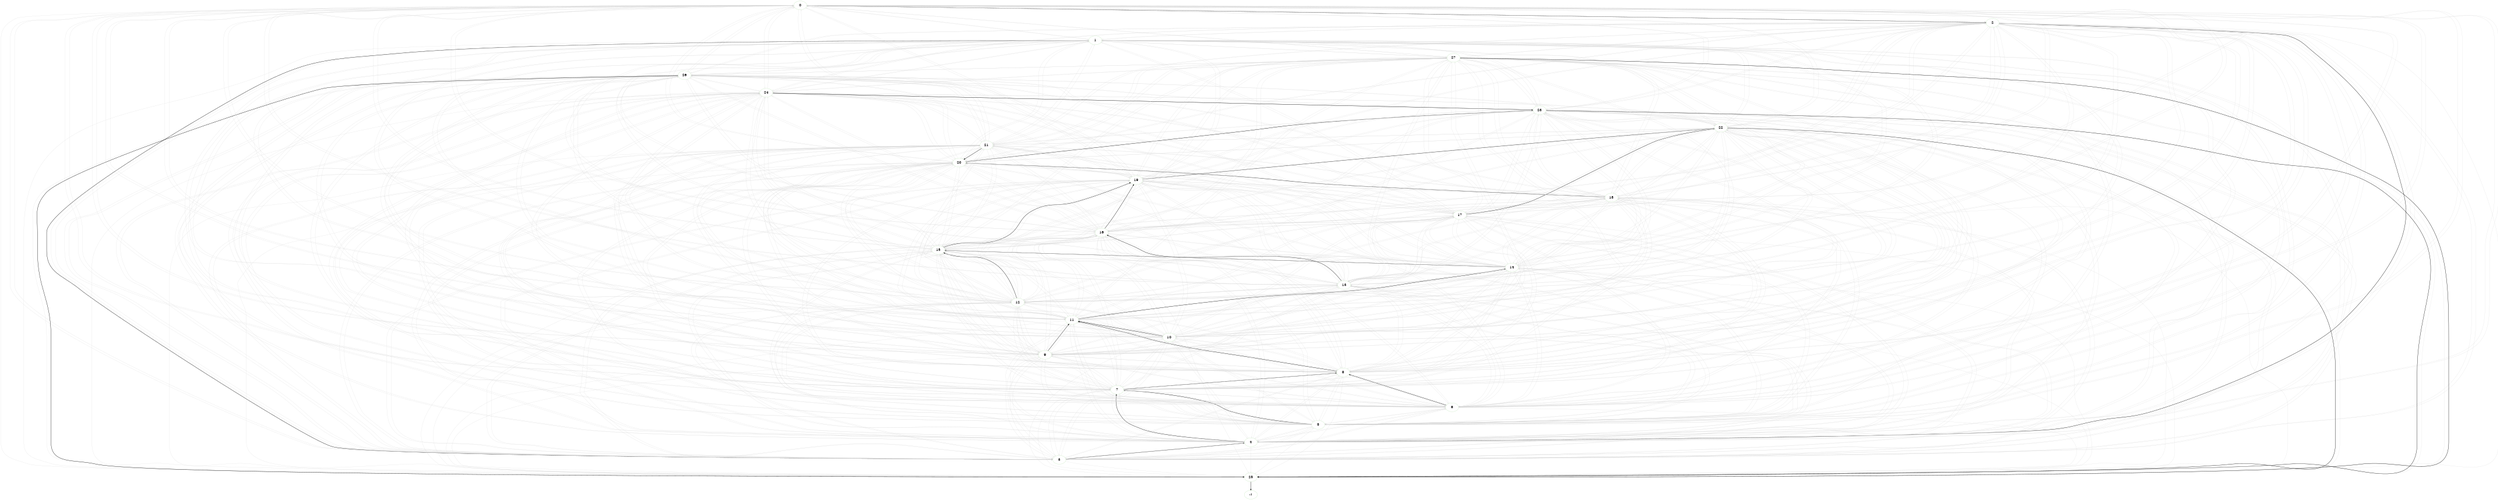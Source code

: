 digraph topology {
	graph [fontsize = 12, outputorder="edgesfirst", size="28.6,28.6"];
	node [color = "/pastel16/3", penwidth = 1];
	edge [fontsize = 10, arrowsize = 0.5];
	0 [label = "0", pos="0,0!"]
	0 -> 2 [color=black, ]
	1 -> 0 [color=lightgrey, arrowhead=empty, penwidth=0.5, label=""]
	2 -> 0 [color=lightgrey, arrowhead=empty, penwidth=0.5, label=""]
	3 -> 0 [color=lightgrey, arrowhead=empty, penwidth=0.5, label=""]
	4 -> 0 [color=lightgrey, arrowhead=empty, penwidth=0.5, label=""]
	5 -> 0 [color=lightgrey, arrowhead=empty, penwidth=0.5, label=""]
	6 -> 0 [color=lightgrey, arrowhead=empty, penwidth=0.5, label=""]
	7 -> 0 [color=lightgrey, arrowhead=empty, penwidth=0.5, label=""]
	8 -> 0 [color=lightgrey, arrowhead=empty, penwidth=0.5, label=""]
	9 -> 0 [color=lightgrey, arrowhead=empty, penwidth=0.5, label=""]
	10 -> 0 [color=lightgrey, arrowhead=empty, penwidth=0.5, label=""]
	11 -> 0 [color=lightgrey, arrowhead=empty, penwidth=0.5, label=""]
	12 -> 0 [color=lightgrey, arrowhead=empty, penwidth=0.5, label=""]
	13 -> 0 [color=lightgrey, arrowhead=empty, penwidth=0.5, label=""]
	14 -> 0 [color=lightgrey, arrowhead=empty, penwidth=0.5, label=""]
	15 -> 0 [color=lightgrey, arrowhead=empty, penwidth=0.5, label=""]
	16 -> 0 [color=lightgrey, arrowhead=empty, penwidth=0.5, label=""]
	17 -> 0 [color=lightgrey, arrowhead=empty, penwidth=0.5, label=""]
	18 -> 0 [color=lightgrey, arrowhead=empty, penwidth=0.5, label=""]
	19 -> 0 [color=lightgrey, arrowhead=empty, penwidth=0.5, label=""]
	20 -> 0 [color=lightgrey, arrowhead=empty, penwidth=0.5, label=""]
	21 -> 0 [color=lightgrey, arrowhead=empty, penwidth=0.5, label=""]
	22 -> 0 [color=lightgrey, arrowhead=empty, penwidth=0.5, label=""]
	23 -> 0 [color=lightgrey, arrowhead=empty, penwidth=0.5, label=""]
	24 -> 0 [color=lightgrey, arrowhead=empty, penwidth=0.5, label=""]
	26 -> 0 [color=lightgrey, arrowhead=empty, penwidth=0.5, label=""]
	27 -> 0 [color=lightgrey, arrowhead=empty, penwidth=0.5, label=""]
	1 [label = "1", pos="0.214286,0.457143!"]
	1 -> 3 [color=black, ]
	0 -> 1 [color=lightgrey, arrowhead=empty, penwidth=0.5, label=""]
	2 -> 1 [color=lightgrey, arrowhead=empty, penwidth=0.5, label=""]
	3 -> 1 [color=lightgrey, arrowhead=empty, penwidth=0.5, label=""]
	4 -> 1 [color=lightgrey, arrowhead=empty, penwidth=0.5, label=""]
	5 -> 1 [color=lightgrey, arrowhead=empty, penwidth=0.5, label=""]
	6 -> 1 [color=lightgrey, arrowhead=empty, penwidth=0.5, label=""]
	7 -> 1 [color=lightgrey, arrowhead=empty, penwidth=0.5, label=""]
	8 -> 1 [color=lightgrey, arrowhead=empty, penwidth=0.5, label=""]
	9 -> 1 [color=lightgrey, arrowhead=empty, penwidth=0.5, label=""]
	10 -> 1 [color=lightgrey, arrowhead=empty, penwidth=0.5, label=""]
	11 -> 1 [color=lightgrey, arrowhead=empty, penwidth=0.5, label=""]
	12 -> 1 [color=lightgrey, arrowhead=empty, penwidth=0.5, label=""]
	13 -> 1 [color=lightgrey, arrowhead=empty, penwidth=0.5, label=""]
	14 -> 1 [color=lightgrey, arrowhead=empty, penwidth=0.5, label=""]
	15 -> 1 [color=lightgrey, arrowhead=empty, penwidth=0.5, label=""]
	16 -> 1 [color=lightgrey, arrowhead=empty, penwidth=0.5, label=""]
	17 -> 1 [color=lightgrey, arrowhead=empty, penwidth=0.5, label=""]
	18 -> 1 [color=lightgrey, arrowhead=empty, penwidth=0.5, label=""]
	19 -> 1 [color=lightgrey, arrowhead=empty, penwidth=0.5, label=""]
	20 -> 1 [color=lightgrey, arrowhead=empty, penwidth=0.5, label=""]
	21 -> 1 [color=lightgrey, arrowhead=empty, penwidth=0.5, label=""]
	22 -> 1 [color=lightgrey, arrowhead=empty, penwidth=0.5, label=""]
	23 -> 1 [color=lightgrey, arrowhead=empty, penwidth=0.5, label=""]
	24 -> 1 [color=lightgrey, arrowhead=empty, penwidth=0.5, label=""]
	26 -> 1 [color=lightgrey, arrowhead=empty, penwidth=0.5, label=""]
	27 -> 1 [color=lightgrey, arrowhead=empty, penwidth=0.5, label=""]
	2 [label = "2", pos="0.442857,0.642857!"]
	2 -> 4 [color=black, ]
	0 -> 2 [color=lightgrey, arrowhead=empty, penwidth=0.5, label=""]
	1 -> 2 [color=lightgrey, arrowhead=empty, penwidth=0.5, label=""]
	3 -> 2 [color=lightgrey, arrowhead=empty, penwidth=0.5, label=""]
	4 -> 2 [color=lightgrey, arrowhead=empty, penwidth=0.5, label=""]
	5 -> 2 [color=lightgrey, arrowhead=empty, penwidth=0.5, label=""]
	6 -> 2 [color=lightgrey, arrowhead=empty, penwidth=0.5, label=""]
	7 -> 2 [color=lightgrey, arrowhead=empty, penwidth=0.5, label=""]
	8 -> 2 [color=lightgrey, arrowhead=empty, penwidth=0.5, label=""]
	9 -> 2 [color=lightgrey, arrowhead=empty, penwidth=0.5, label=""]
	10 -> 2 [color=lightgrey, arrowhead=empty, penwidth=0.5, label=""]
	11 -> 2 [color=lightgrey, arrowhead=empty, penwidth=0.5, label=""]
	12 -> 2 [color=lightgrey, arrowhead=empty, penwidth=0.5, label=""]
	13 -> 2 [color=lightgrey, arrowhead=empty, penwidth=0.5, label=""]
	14 -> 2 [color=lightgrey, arrowhead=empty, penwidth=0.5, label=""]
	15 -> 2 [color=lightgrey, arrowhead=empty, penwidth=0.5, label=""]
	16 -> 2 [color=lightgrey, arrowhead=empty, penwidth=0.5, label=""]
	17 -> 2 [color=lightgrey, arrowhead=empty, penwidth=0.5, label=""]
	18 -> 2 [color=lightgrey, arrowhead=empty, penwidth=0.5, label=""]
	19 -> 2 [color=lightgrey, arrowhead=empty, penwidth=0.5, label=""]
	20 -> 2 [color=lightgrey, arrowhead=empty, penwidth=0.5, label=""]
	21 -> 2 [color=lightgrey, arrowhead=empty, penwidth=0.5, label=""]
	22 -> 2 [color=lightgrey, arrowhead=empty, penwidth=0.5, label=""]
	23 -> 2 [color=lightgrey, arrowhead=empty, penwidth=0.5, label=""]
	24 -> 2 [color=lightgrey, arrowhead=empty, penwidth=0.5, label=""]
	26 -> 2 [color=lightgrey, arrowhead=empty, penwidth=0.5, label=""]
	27 -> 2 [color=lightgrey, arrowhead=empty, penwidth=0.5, label=""]
	3 [label = "3", pos="0.657143,0.442857!"]
	3 -> 4 [color=black, ]
	0 -> 3 [color=lightgrey, arrowhead=empty, penwidth=0.5, label=""]
	1 -> 3 [color=lightgrey, arrowhead=empty, penwidth=0.5, label=""]
	2 -> 3 [color=lightgrey, arrowhead=empty, penwidth=0.5, label=""]
	4 -> 3 [color=lightgrey, arrowhead=empty, penwidth=0.5, label=""]
	5 -> 3 [color=lightgrey, arrowhead=empty, penwidth=0.5, label=""]
	6 -> 3 [color=lightgrey, arrowhead=empty, penwidth=0.5, label=""]
	7 -> 3 [color=lightgrey, arrowhead=empty, penwidth=0.5, label=""]
	8 -> 3 [color=lightgrey, arrowhead=empty, penwidth=0.5, label=""]
	9 -> 3 [color=lightgrey, arrowhead=empty, penwidth=0.5, label=""]
	10 -> 3 [color=lightgrey, arrowhead=empty, penwidth=0.5, label=""]
	11 -> 3 [color=lightgrey, arrowhead=empty, penwidth=0.5, label=""]
	12 -> 3 [color=lightgrey, arrowhead=empty, penwidth=0.5, label=""]
	13 -> 3 [color=lightgrey, arrowhead=empty, penwidth=0.5, label=""]
	14 -> 3 [color=lightgrey, arrowhead=empty, penwidth=0.5, label=""]
	15 -> 3 [color=lightgrey, arrowhead=empty, penwidth=0.5, label=""]
	16 -> 3 [color=lightgrey, arrowhead=empty, penwidth=0.5, label=""]
	17 -> 3 [color=lightgrey, arrowhead=empty, penwidth=0.5, label=""]
	18 -> 3 [color=lightgrey, arrowhead=empty, penwidth=0.5, label=""]
	19 -> 3 [color=lightgrey, arrowhead=empty, penwidth=0.5, label=""]
	20 -> 3 [color=lightgrey, arrowhead=empty, penwidth=0.5, label=""]
	21 -> 3 [color=lightgrey, arrowhead=empty, penwidth=0.5, label=""]
	22 -> 3 [color=lightgrey, arrowhead=empty, penwidth=0.5, label=""]
	23 -> 3 [color=lightgrey, arrowhead=empty, penwidth=0.5, label=""]
	24 -> 3 [color=lightgrey, arrowhead=empty, penwidth=0.5, label=""]
	26 -> 3 [color=lightgrey, arrowhead=empty, penwidth=0.5, label=""]
	27 -> 3 [color=lightgrey, arrowhead=empty, penwidth=0.5, label=""]
	4 [label = "4", pos="1.14286,0.0857143!"]
	4 -> 7 [color=black, ]
	0 -> 4 [color=lightgrey, arrowhead=empty, penwidth=0.5, label=""]
	1 -> 4 [color=lightgrey, arrowhead=empty, penwidth=0.5, label=""]
	2 -> 4 [color=lightgrey, arrowhead=empty, penwidth=0.5, label=""]
	3 -> 4 [color=lightgrey, arrowhead=empty, penwidth=0.5, label=""]
	5 -> 4 [color=lightgrey, arrowhead=empty, penwidth=0.5, label=""]
	6 -> 4 [color=lightgrey, arrowhead=empty, penwidth=0.5, label=""]
	7 -> 4 [color=lightgrey, arrowhead=empty, penwidth=0.5, label=""]
	8 -> 4 [color=lightgrey, arrowhead=empty, penwidth=0.5, label=""]
	9 -> 4 [color=lightgrey, arrowhead=empty, penwidth=0.5, label=""]
	10 -> 4 [color=lightgrey, arrowhead=empty, penwidth=0.5, label=""]
	11 -> 4 [color=lightgrey, arrowhead=empty, penwidth=0.5, label=""]
	12 -> 4 [color=lightgrey, arrowhead=empty, penwidth=0.5, label=""]
	13 -> 4 [color=lightgrey, arrowhead=empty, penwidth=0.5, label=""]
	14 -> 4 [color=lightgrey, arrowhead=empty, penwidth=0.5, label=""]
	15 -> 4 [color=lightgrey, arrowhead=empty, penwidth=0.5, label=""]
	16 -> 4 [color=lightgrey, arrowhead=empty, penwidth=0.5, label=""]
	17 -> 4 [color=lightgrey, arrowhead=empty, penwidth=0.5, label=""]
	18 -> 4 [color=lightgrey, arrowhead=empty, penwidth=0.5, label=""]
	19 -> 4 [color=lightgrey, arrowhead=empty, penwidth=0.5, label=""]
	20 -> 4 [color=lightgrey, arrowhead=empty, penwidth=0.5, label=""]
	21 -> 4 [color=lightgrey, arrowhead=empty, penwidth=0.5, label=""]
	22 -> 4 [color=lightgrey, arrowhead=empty, penwidth=0.5, label=""]
	23 -> 4 [color=lightgrey, arrowhead=empty, penwidth=0.5, label=""]
	24 -> 4 [color=lightgrey, arrowhead=empty, penwidth=0.5, label=""]
	26 -> 4 [color=lightgrey, arrowhead=empty, penwidth=0.5, label=""]
	27 -> 4 [color=lightgrey, arrowhead=empty, penwidth=0.5, label=""]
	5 [label = "5", pos="1.65714,0.514286!"]
	5 -> 7 [color=black, ]
	0 -> 5 [color=lightgrey, arrowhead=empty, penwidth=0.5, label=""]
	1 -> 5 [color=lightgrey, arrowhead=empty, penwidth=0.5, label=""]
	2 -> 5 [color=lightgrey, arrowhead=empty, penwidth=0.5, label=""]
	3 -> 5 [color=lightgrey, arrowhead=empty, penwidth=0.5, label=""]
	4 -> 5 [color=lightgrey, arrowhead=empty, penwidth=0.5, label=""]
	6 -> 5 [color=lightgrey, arrowhead=empty, penwidth=0.5, label=""]
	7 -> 5 [color=lightgrey, arrowhead=empty, penwidth=0.5, label=""]
	8 -> 5 [color=lightgrey, arrowhead=empty, penwidth=0.5, label=""]
	9 -> 5 [color=lightgrey, arrowhead=empty, penwidth=0.5, label=""]
	10 -> 5 [color=lightgrey, arrowhead=empty, penwidth=0.5, label=""]
	11 -> 5 [color=lightgrey, arrowhead=empty, penwidth=0.5, label=""]
	12 -> 5 [color=lightgrey, arrowhead=empty, penwidth=0.5, label=""]
	13 -> 5 [color=lightgrey, arrowhead=empty, penwidth=0.5, label=""]
	14 -> 5 [color=lightgrey, arrowhead=empty, penwidth=0.5, label=""]
	15 -> 5 [color=lightgrey, arrowhead=empty, penwidth=0.5, label=""]
	16 -> 5 [color=lightgrey, arrowhead=empty, penwidth=0.5, label=""]
	17 -> 5 [color=lightgrey, arrowhead=empty, penwidth=0.5, label=""]
	18 -> 5 [color=lightgrey, arrowhead=empty, penwidth=0.5, label=""]
	19 -> 5 [color=lightgrey, arrowhead=empty, penwidth=0.5, label=""]
	20 -> 5 [color=lightgrey, arrowhead=empty, penwidth=0.5, label=""]
	21 -> 5 [color=lightgrey, arrowhead=empty, penwidth=0.5, label=""]
	22 -> 5 [color=lightgrey, arrowhead=empty, penwidth=0.5, label=""]
	23 -> 5 [color=lightgrey, arrowhead=empty, penwidth=0.5, label=""]
	24 -> 5 [color=lightgrey, arrowhead=empty, penwidth=0.5, label=""]
	26 -> 5 [color=lightgrey, arrowhead=empty, penwidth=0.5, label=""]
	27 -> 5 [color=lightgrey, arrowhead=empty, penwidth=0.5, label=""]
	6 [label = "6", pos="1.96429,0.0714286!"]
	6 -> 8 [color=black, ]
	0 -> 6 [color=lightgrey, arrowhead=empty, penwidth=0.5, label=""]
	1 -> 6 [color=lightgrey, arrowhead=empty, penwidth=0.5, label=""]
	2 -> 6 [color=lightgrey, arrowhead=empty, penwidth=0.5, label=""]
	3 -> 6 [color=lightgrey, arrowhead=empty, penwidth=0.5, label=""]
	4 -> 6 [color=lightgrey, arrowhead=empty, penwidth=0.5, label=""]
	5 -> 6 [color=lightgrey, arrowhead=empty, penwidth=0.5, label=""]
	7 -> 6 [color=lightgrey, arrowhead=empty, penwidth=0.5, label=""]
	8 -> 6 [color=lightgrey, arrowhead=empty, penwidth=0.5, label=""]
	9 -> 6 [color=lightgrey, arrowhead=empty, penwidth=0.5, label=""]
	10 -> 6 [color=lightgrey, arrowhead=empty, penwidth=0.5, label=""]
	11 -> 6 [color=lightgrey, arrowhead=empty, penwidth=0.5, label=""]
	12 -> 6 [color=lightgrey, arrowhead=empty, penwidth=0.5, label=""]
	13 -> 6 [color=lightgrey, arrowhead=empty, penwidth=0.5, label=""]
	14 -> 6 [color=lightgrey, arrowhead=empty, penwidth=0.5, label=""]
	15 -> 6 [color=lightgrey, arrowhead=empty, penwidth=0.5, label=""]
	16 -> 6 [color=lightgrey, arrowhead=empty, penwidth=0.5, label=""]
	17 -> 6 [color=lightgrey, arrowhead=empty, penwidth=0.5, label=""]
	18 -> 6 [color=lightgrey, arrowhead=empty, penwidth=0.5, label=""]
	19 -> 6 [color=lightgrey, arrowhead=empty, penwidth=0.5, label=""]
	20 -> 6 [color=lightgrey, arrowhead=empty, penwidth=0.5, label=""]
	21 -> 6 [color=lightgrey, arrowhead=empty, penwidth=0.5, label=""]
	22 -> 6 [color=lightgrey, arrowhead=empty, penwidth=0.5, label=""]
	23 -> 6 [color=lightgrey, arrowhead=empty, penwidth=0.5, label=""]
	24 -> 6 [color=lightgrey, arrowhead=empty, penwidth=0.5, label=""]
	26 -> 6 [color=lightgrey, arrowhead=empty, penwidth=0.5, label=""]
	27 -> 6 [color=lightgrey, arrowhead=empty, penwidth=0.5, label=""]
	7 [label = "7", pos="1.91429,0.457143!"]
	7 -> 8 [color=black, ]
	0 -> 7 [color=lightgrey, arrowhead=empty, penwidth=0.5, label=""]
	1 -> 7 [color=lightgrey, arrowhead=empty, penwidth=0.5, label=""]
	2 -> 7 [color=lightgrey, arrowhead=empty, penwidth=0.5, label=""]
	3 -> 7 [color=lightgrey, arrowhead=empty, penwidth=0.5, label=""]
	4 -> 7 [color=lightgrey, arrowhead=empty, penwidth=0.5, label=""]
	5 -> 7 [color=lightgrey, arrowhead=empty, penwidth=0.5, label=""]
	6 -> 7 [color=lightgrey, arrowhead=empty, penwidth=0.5, label=""]
	8 -> 7 [color=lightgrey, arrowhead=empty, penwidth=0.5, label=""]
	9 -> 7 [color=lightgrey, arrowhead=empty, penwidth=0.5, label=""]
	10 -> 7 [color=lightgrey, arrowhead=empty, penwidth=0.5, label=""]
	11 -> 7 [color=lightgrey, arrowhead=empty, penwidth=0.5, label=""]
	12 -> 7 [color=lightgrey, arrowhead=empty, penwidth=0.5, label=""]
	13 -> 7 [color=lightgrey, arrowhead=empty, penwidth=0.5, label=""]
	14 -> 7 [color=lightgrey, arrowhead=empty, penwidth=0.5, label=""]
	15 -> 7 [color=lightgrey, arrowhead=empty, penwidth=0.5, label=""]
	16 -> 7 [color=lightgrey, arrowhead=empty, penwidth=0.5, label=""]
	17 -> 7 [color=lightgrey, arrowhead=empty, penwidth=0.5, label=""]
	18 -> 7 [color=lightgrey, arrowhead=empty, penwidth=0.5, label=""]
	19 -> 7 [color=lightgrey, arrowhead=empty, penwidth=0.5, label=""]
	20 -> 7 [color=lightgrey, arrowhead=empty, penwidth=0.5, label=""]
	21 -> 7 [color=lightgrey, arrowhead=empty, penwidth=0.5, label=""]
	22 -> 7 [color=lightgrey, arrowhead=empty, penwidth=0.5, label=""]
	23 -> 7 [color=lightgrey, arrowhead=empty, penwidth=0.5, label=""]
	24 -> 7 [color=lightgrey, arrowhead=empty, penwidth=0.5, label=""]
	26 -> 7 [color=lightgrey, arrowhead=empty, penwidth=0.5, label=""]
	27 -> 7 [color=lightgrey, arrowhead=empty, penwidth=0.5, label=""]
	8 [label = "8", pos="2.48571,0.114286!"]
	8 -> 11 [color=black, ]
	0 -> 8 [color=lightgrey, arrowhead=empty, penwidth=0.5, label=""]
	1 -> 8 [color=lightgrey, arrowhead=empty, penwidth=0.5, label=""]
	2 -> 8 [color=lightgrey, arrowhead=empty, penwidth=0.5, label=""]
	3 -> 8 [color=lightgrey, arrowhead=empty, penwidth=0.5, label=""]
	4 -> 8 [color=lightgrey, arrowhead=empty, penwidth=0.5, label=""]
	5 -> 8 [color=lightgrey, arrowhead=empty, penwidth=0.5, label=""]
	6 -> 8 [color=lightgrey, arrowhead=empty, penwidth=0.5, label=""]
	7 -> 8 [color=lightgrey, arrowhead=empty, penwidth=0.5, label=""]
	9 -> 8 [color=lightgrey, arrowhead=empty, penwidth=0.5, label=""]
	10 -> 8 [color=lightgrey, arrowhead=empty, penwidth=0.5, label=""]
	11 -> 8 [color=lightgrey, arrowhead=empty, penwidth=0.5, label=""]
	12 -> 8 [color=lightgrey, arrowhead=empty, penwidth=0.5, label=""]
	13 -> 8 [color=lightgrey, arrowhead=empty, penwidth=0.5, label=""]
	14 -> 8 [color=lightgrey, arrowhead=empty, penwidth=0.5, label=""]
	15 -> 8 [color=lightgrey, arrowhead=empty, penwidth=0.5, label=""]
	16 -> 8 [color=lightgrey, arrowhead=empty, penwidth=0.5, label=""]
	17 -> 8 [color=lightgrey, arrowhead=empty, penwidth=0.5, label=""]
	18 -> 8 [color=lightgrey, arrowhead=empty, penwidth=0.5, label=""]
	19 -> 8 [color=lightgrey, arrowhead=empty, penwidth=0.5, label=""]
	20 -> 8 [color=lightgrey, arrowhead=empty, penwidth=0.5, label=""]
	21 -> 8 [color=lightgrey, arrowhead=empty, penwidth=0.5, label=""]
	22 -> 8 [color=lightgrey, arrowhead=empty, penwidth=0.5, label=""]
	23 -> 8 [color=lightgrey, arrowhead=empty, penwidth=0.5, label=""]
	24 -> 8 [color=lightgrey, arrowhead=empty, penwidth=0.5, label=""]
	26 -> 8 [color=lightgrey, arrowhead=empty, penwidth=0.5, label=""]
	27 -> 8 [color=lightgrey, arrowhead=empty, penwidth=0.5, label=""]
	9 [label = "9", pos="2.67143,0.428571!"]
	9 -> 11 [color=black, ]
	0 -> 9 [color=lightgrey, arrowhead=empty, penwidth=0.5, label=""]
	1 -> 9 [color=lightgrey, arrowhead=empty, penwidth=0.5, label=""]
	2 -> 9 [color=lightgrey, arrowhead=empty, penwidth=0.5, label=""]
	3 -> 9 [color=lightgrey, arrowhead=empty, penwidth=0.5, label=""]
	4 -> 9 [color=lightgrey, arrowhead=empty, penwidth=0.5, label=""]
	5 -> 9 [color=lightgrey, arrowhead=empty, penwidth=0.5, label=""]
	6 -> 9 [color=lightgrey, arrowhead=empty, penwidth=0.5, label=""]
	7 -> 9 [color=lightgrey, arrowhead=empty, penwidth=0.5, label=""]
	8 -> 9 [color=lightgrey, arrowhead=empty, penwidth=0.5, label=""]
	10 -> 9 [color=lightgrey, arrowhead=empty, penwidth=0.5, label=""]
	11 -> 9 [color=lightgrey, arrowhead=empty, penwidth=0.5, label=""]
	12 -> 9 [color=lightgrey, arrowhead=empty, penwidth=0.5, label=""]
	13 -> 9 [color=lightgrey, arrowhead=empty, penwidth=0.5, label=""]
	14 -> 9 [color=lightgrey, arrowhead=empty, penwidth=0.5, label=""]
	15 -> 9 [color=lightgrey, arrowhead=empty, penwidth=0.5, label=""]
	16 -> 9 [color=lightgrey, arrowhead=empty, penwidth=0.5, label=""]
	17 -> 9 [color=lightgrey, arrowhead=empty, penwidth=0.5, label=""]
	18 -> 9 [color=lightgrey, arrowhead=empty, penwidth=0.5, label=""]
	19 -> 9 [color=lightgrey, arrowhead=empty, penwidth=0.5, label=""]
	20 -> 9 [color=lightgrey, arrowhead=empty, penwidth=0.5, label=""]
	21 -> 9 [color=lightgrey, arrowhead=empty, penwidth=0.5, label=""]
	22 -> 9 [color=lightgrey, arrowhead=empty, penwidth=0.5, label=""]
	23 -> 9 [color=lightgrey, arrowhead=empty, penwidth=0.5, label=""]
	24 -> 9 [color=lightgrey, arrowhead=empty, penwidth=0.5, label=""]
	26 -> 9 [color=lightgrey, arrowhead=empty, penwidth=0.5, label=""]
	27 -> 9 [color=lightgrey, arrowhead=empty, penwidth=0.5, label=""]
	10 [label = "10", pos="2.94286,0.5!"]
	10 -> 11 [color=black, ]
	0 -> 10 [color=lightgrey, arrowhead=empty, penwidth=0.5, label=""]
	1 -> 10 [color=lightgrey, arrowhead=empty, penwidth=0.5, label=""]
	2 -> 10 [color=lightgrey, arrowhead=empty, penwidth=0.5, label=""]
	3 -> 10 [color=lightgrey, arrowhead=empty, penwidth=0.5, label=""]
	4 -> 10 [color=lightgrey, arrowhead=empty, penwidth=0.5, label=""]
	5 -> 10 [color=lightgrey, arrowhead=empty, penwidth=0.5, label=""]
	6 -> 10 [color=lightgrey, arrowhead=empty, penwidth=0.5, label=""]
	7 -> 10 [color=lightgrey, arrowhead=empty, penwidth=0.5, label=""]
	8 -> 10 [color=lightgrey, arrowhead=empty, penwidth=0.5, label=""]
	9 -> 10 [color=lightgrey, arrowhead=empty, penwidth=0.5, label=""]
	11 -> 10 [color=lightgrey, arrowhead=empty, penwidth=0.5, label=""]
	12 -> 10 [color=lightgrey, arrowhead=empty, penwidth=0.5, label=""]
	13 -> 10 [color=lightgrey, arrowhead=empty, penwidth=0.5, label=""]
	14 -> 10 [color=lightgrey, arrowhead=empty, penwidth=0.5, label=""]
	15 -> 10 [color=lightgrey, arrowhead=empty, penwidth=0.5, label=""]
	16 -> 10 [color=lightgrey, arrowhead=empty, penwidth=0.5, label=""]
	17 -> 10 [color=lightgrey, arrowhead=empty, penwidth=0.5, label=""]
	18 -> 10 [color=lightgrey, arrowhead=empty, penwidth=0.5, label=""]
	19 -> 10 [color=lightgrey, arrowhead=empty, penwidth=0.5, label=""]
	20 -> 10 [color=lightgrey, arrowhead=empty, penwidth=0.5, label=""]
	21 -> 10 [color=lightgrey, arrowhead=empty, penwidth=0.5, label=""]
	22 -> 10 [color=lightgrey, arrowhead=empty, penwidth=0.5, label=""]
	23 -> 10 [color=lightgrey, arrowhead=empty, penwidth=0.5, label=""]
	24 -> 10 [color=lightgrey, arrowhead=empty, penwidth=0.5, label=""]
	26 -> 10 [color=lightgrey, arrowhead=empty, penwidth=0.5, label=""]
	27 -> 10 [color=lightgrey, arrowhead=empty, penwidth=0.5, label=""]
	11 [label = "11", pos="3.3,0.128571!"]
	11 -> 14 [color=black, ]
	0 -> 11 [color=lightgrey, arrowhead=empty, penwidth=0.5, label=""]
	1 -> 11 [color=lightgrey, arrowhead=empty, penwidth=0.5, label=""]
	2 -> 11 [color=lightgrey, arrowhead=empty, penwidth=0.5, label=""]
	3 -> 11 [color=lightgrey, arrowhead=empty, penwidth=0.5, label=""]
	4 -> 11 [color=lightgrey, arrowhead=empty, penwidth=0.5, label=""]
	5 -> 11 [color=lightgrey, arrowhead=empty, penwidth=0.5, label=""]
	6 -> 11 [color=lightgrey, arrowhead=empty, penwidth=0.5, label=""]
	7 -> 11 [color=lightgrey, arrowhead=empty, penwidth=0.5, label=""]
	8 -> 11 [color=lightgrey, arrowhead=empty, penwidth=0.5, label=""]
	9 -> 11 [color=lightgrey, arrowhead=empty, penwidth=0.5, label=""]
	10 -> 11 [color=lightgrey, arrowhead=empty, penwidth=0.5, label=""]
	12 -> 11 [color=lightgrey, arrowhead=empty, penwidth=0.5, label=""]
	13 -> 11 [color=lightgrey, arrowhead=empty, penwidth=0.5, label=""]
	14 -> 11 [color=lightgrey, arrowhead=empty, penwidth=0.5, label=""]
	15 -> 11 [color=lightgrey, arrowhead=empty, penwidth=0.5, label=""]
	16 -> 11 [color=lightgrey, arrowhead=empty, penwidth=0.5, label=""]
	17 -> 11 [color=lightgrey, arrowhead=empty, penwidth=0.5, label=""]
	18 -> 11 [color=lightgrey, arrowhead=empty, penwidth=0.5, label=""]
	19 -> 11 [color=lightgrey, arrowhead=empty, penwidth=0.5, label=""]
	20 -> 11 [color=lightgrey, arrowhead=empty, penwidth=0.5, label=""]
	21 -> 11 [color=lightgrey, arrowhead=empty, penwidth=0.5, label=""]
	22 -> 11 [color=lightgrey, arrowhead=empty, penwidth=0.5, label=""]
	23 -> 11 [color=lightgrey, arrowhead=empty, penwidth=0.5, label=""]
	24 -> 11 [color=lightgrey, arrowhead=empty, penwidth=0.5, label=""]
	26 -> 11 [color=lightgrey, arrowhead=empty, penwidth=0.5, label=""]
	27 -> 11 [color=lightgrey, arrowhead=empty, penwidth=0.5, label=""]
	12 [label = "12", pos="3.55714,0.714286!"]
	12 -> 15 [color=black, ]
	0 -> 12 [color=lightgrey, arrowhead=empty, penwidth=0.5, label=""]
	1 -> 12 [color=lightgrey, arrowhead=empty, penwidth=0.5, label=""]
	2 -> 12 [color=lightgrey, arrowhead=empty, penwidth=0.5, label=""]
	3 -> 12 [color=lightgrey, arrowhead=empty, penwidth=0.5, label=""]
	4 -> 12 [color=lightgrey, arrowhead=empty, penwidth=0.5, label=""]
	5 -> 12 [color=lightgrey, arrowhead=empty, penwidth=0.5, label=""]
	6 -> 12 [color=lightgrey, arrowhead=empty, penwidth=0.5, label=""]
	7 -> 12 [color=lightgrey, arrowhead=empty, penwidth=0.5, label=""]
	8 -> 12 [color=lightgrey, arrowhead=empty, penwidth=0.5, label=""]
	9 -> 12 [color=lightgrey, arrowhead=empty, penwidth=0.5, label=""]
	10 -> 12 [color=lightgrey, arrowhead=empty, penwidth=0.5, label=""]
	11 -> 12 [color=lightgrey, arrowhead=empty, penwidth=0.5, label=""]
	13 -> 12 [color=lightgrey, arrowhead=empty, penwidth=0.5, label=""]
	14 -> 12 [color=lightgrey, arrowhead=empty, penwidth=0.5, label=""]
	15 -> 12 [color=lightgrey, arrowhead=empty, penwidth=0.5, label=""]
	16 -> 12 [color=lightgrey, arrowhead=empty, penwidth=0.5, label=""]
	17 -> 12 [color=lightgrey, arrowhead=empty, penwidth=0.5, label=""]
	18 -> 12 [color=lightgrey, arrowhead=empty, penwidth=0.5, label=""]
	19 -> 12 [color=lightgrey, arrowhead=empty, penwidth=0.5, label=""]
	20 -> 12 [color=lightgrey, arrowhead=empty, penwidth=0.5, label=""]
	21 -> 12 [color=lightgrey, arrowhead=empty, penwidth=0.5, label=""]
	22 -> 12 [color=lightgrey, arrowhead=empty, penwidth=0.5, label=""]
	23 -> 12 [color=lightgrey, arrowhead=empty, penwidth=0.5, label=""]
	24 -> 12 [color=lightgrey, arrowhead=empty, penwidth=0.5, label=""]
	26 -> 12 [color=lightgrey, arrowhead=empty, penwidth=0.5, label=""]
	27 -> 12 [color=lightgrey, arrowhead=empty, penwidth=0.5, label=""]
	13 [label = "13", pos="3.57143,1.24286!"]
	13 -> 16 [color=black, ]
	0 -> 13 [color=lightgrey, arrowhead=empty, penwidth=0.5, label=""]
	1 -> 13 [color=lightgrey, arrowhead=empty, penwidth=0.5, label=""]
	2 -> 13 [color=lightgrey, arrowhead=empty, penwidth=0.5, label=""]
	3 -> 13 [color=lightgrey, arrowhead=empty, penwidth=0.5, label=""]
	4 -> 13 [color=lightgrey, arrowhead=empty, penwidth=0.5, label=""]
	5 -> 13 [color=lightgrey, arrowhead=empty, penwidth=0.5, label=""]
	6 -> 13 [color=lightgrey, arrowhead=empty, penwidth=0.5, label=""]
	7 -> 13 [color=lightgrey, arrowhead=empty, penwidth=0.5, label=""]
	8 -> 13 [color=lightgrey, arrowhead=empty, penwidth=0.5, label=""]
	9 -> 13 [color=lightgrey, arrowhead=empty, penwidth=0.5, label=""]
	10 -> 13 [color=lightgrey, arrowhead=empty, penwidth=0.5, label=""]
	11 -> 13 [color=lightgrey, arrowhead=empty, penwidth=0.5, label=""]
	12 -> 13 [color=lightgrey, arrowhead=empty, penwidth=0.5, label=""]
	14 -> 13 [color=lightgrey, arrowhead=empty, penwidth=0.5, label=""]
	15 -> 13 [color=lightgrey, arrowhead=empty, penwidth=0.5, label=""]
	16 -> 13 [color=lightgrey, arrowhead=empty, penwidth=0.5, label=""]
	17 -> 13 [color=lightgrey, arrowhead=empty, penwidth=0.5, label=""]
	18 -> 13 [color=lightgrey, arrowhead=empty, penwidth=0.5, label=""]
	19 -> 13 [color=lightgrey, arrowhead=empty, penwidth=0.5, label=""]
	20 -> 13 [color=lightgrey, arrowhead=empty, penwidth=0.5, label=""]
	21 -> 13 [color=lightgrey, arrowhead=empty, penwidth=0.5, label=""]
	22 -> 13 [color=lightgrey, arrowhead=empty, penwidth=0.5, label=""]
	23 -> 13 [color=lightgrey, arrowhead=empty, penwidth=0.5, label=""]
	24 -> 13 [color=lightgrey, arrowhead=empty, penwidth=0.5, label=""]
	26 -> 13 [color=lightgrey, arrowhead=empty, penwidth=0.5, label=""]
	27 -> 13 [color=lightgrey, arrowhead=empty, penwidth=0.5, label=""]
	14 [label = "14", pos="3.58571,0.204286!"]
	14 -> 15 [color=black, ]
	0 -> 14 [color=lightgrey, arrowhead=empty, penwidth=0.5, label=""]
	1 -> 14 [color=lightgrey, arrowhead=empty, penwidth=0.5, label=""]
	2 -> 14 [color=lightgrey, arrowhead=empty, penwidth=0.5, label=""]
	3 -> 14 [color=lightgrey, arrowhead=empty, penwidth=0.5, label=""]
	4 -> 14 [color=lightgrey, arrowhead=empty, penwidth=0.5, label=""]
	5 -> 14 [color=lightgrey, arrowhead=empty, penwidth=0.5, label=""]
	6 -> 14 [color=lightgrey, arrowhead=empty, penwidth=0.5, label=""]
	7 -> 14 [color=lightgrey, arrowhead=empty, penwidth=0.5, label=""]
	8 -> 14 [color=lightgrey, arrowhead=empty, penwidth=0.5, label=""]
	9 -> 14 [color=lightgrey, arrowhead=empty, penwidth=0.5, label=""]
	10 -> 14 [color=lightgrey, arrowhead=empty, penwidth=0.5, label=""]
	11 -> 14 [color=lightgrey, arrowhead=empty, penwidth=0.5, label=""]
	12 -> 14 [color=lightgrey, arrowhead=empty, penwidth=0.5, label=""]
	13 -> 14 [color=lightgrey, arrowhead=empty, penwidth=0.5, label=""]
	15 -> 14 [color=lightgrey, arrowhead=empty, penwidth=0.5, label=""]
	16 -> 14 [color=lightgrey, arrowhead=empty, penwidth=0.5, label=""]
	17 -> 14 [color=lightgrey, arrowhead=empty, penwidth=0.5, label=""]
	18 -> 14 [color=lightgrey, arrowhead=empty, penwidth=0.5, label=""]
	19 -> 14 [color=lightgrey, arrowhead=empty, penwidth=0.5, label=""]
	20 -> 14 [color=lightgrey, arrowhead=empty, penwidth=0.5, label=""]
	21 -> 14 [color=lightgrey, arrowhead=empty, penwidth=0.5, label=""]
	22 -> 14 [color=lightgrey, arrowhead=empty, penwidth=0.5, label=""]
	23 -> 14 [color=lightgrey, arrowhead=empty, penwidth=0.5, label=""]
	24 -> 14 [color=lightgrey, arrowhead=empty, penwidth=0.5, label=""]
	26 -> 14 [color=lightgrey, arrowhead=empty, penwidth=0.5, label=""]
	27 -> 14 [color=lightgrey, arrowhead=empty, penwidth=0.5, label=""]
	15 [label = "15", pos="3.87143,0.442857!"]
	15 -> 19 [color=black, ]
	0 -> 15 [color=lightgrey, arrowhead=empty, penwidth=0.5, label=""]
	1 -> 15 [color=lightgrey, arrowhead=empty, penwidth=0.5, label=""]
	2 -> 15 [color=lightgrey, arrowhead=empty, penwidth=0.5, label=""]
	3 -> 15 [color=lightgrey, arrowhead=empty, penwidth=0.5, label=""]
	4 -> 15 [color=lightgrey, arrowhead=empty, penwidth=0.5, label=""]
	5 -> 15 [color=lightgrey, arrowhead=empty, penwidth=0.5, label=""]
	6 -> 15 [color=lightgrey, arrowhead=empty, penwidth=0.5, label=""]
	7 -> 15 [color=lightgrey, arrowhead=empty, penwidth=0.5, label=""]
	8 -> 15 [color=lightgrey, arrowhead=empty, penwidth=0.5, label=""]
	9 -> 15 [color=lightgrey, arrowhead=empty, penwidth=0.5, label=""]
	10 -> 15 [color=lightgrey, arrowhead=empty, penwidth=0.5, label=""]
	11 -> 15 [color=lightgrey, arrowhead=empty, penwidth=0.5, label=""]
	12 -> 15 [color=lightgrey, arrowhead=empty, penwidth=0.5, label=""]
	13 -> 15 [color=lightgrey, arrowhead=empty, penwidth=0.5, label=""]
	14 -> 15 [color=lightgrey, arrowhead=empty, penwidth=0.5, label=""]
	16 -> 15 [color=lightgrey, arrowhead=empty, penwidth=0.5, label=""]
	17 -> 15 [color=lightgrey, arrowhead=empty, penwidth=0.5, label=""]
	18 -> 15 [color=lightgrey, arrowhead=empty, penwidth=0.5, label=""]
	19 -> 15 [color=lightgrey, arrowhead=empty, penwidth=0.5, label=""]
	20 -> 15 [color=lightgrey, arrowhead=empty, penwidth=0.5, label=""]
	21 -> 15 [color=lightgrey, arrowhead=empty, penwidth=0.5, label=""]
	22 -> 15 [color=lightgrey, arrowhead=empty, penwidth=0.5, label=""]
	23 -> 15 [color=lightgrey, arrowhead=empty, penwidth=0.5, label=""]
	24 -> 15 [color=lightgrey, arrowhead=empty, penwidth=0.5, label=""]
	26 -> 15 [color=lightgrey, arrowhead=empty, penwidth=0.5, label=""]
	27 -> 15 [color=lightgrey, arrowhead=empty, penwidth=0.5, label=""]
	16 [label = "16", pos="3.87143,0.785714!"]
	16 -> 19 [color=black, ]
	0 -> 16 [color=lightgrey, arrowhead=empty, penwidth=0.5, label=""]
	1 -> 16 [color=lightgrey, arrowhead=empty, penwidth=0.5, label=""]
	2 -> 16 [color=lightgrey, arrowhead=empty, penwidth=0.5, label=""]
	3 -> 16 [color=lightgrey, arrowhead=empty, penwidth=0.5, label=""]
	4 -> 16 [color=lightgrey, arrowhead=empty, penwidth=0.5, label=""]
	5 -> 16 [color=lightgrey, arrowhead=empty, penwidth=0.5, label=""]
	6 -> 16 [color=lightgrey, arrowhead=empty, penwidth=0.5, label=""]
	7 -> 16 [color=lightgrey, arrowhead=empty, penwidth=0.5, label=""]
	8 -> 16 [color=lightgrey, arrowhead=empty, penwidth=0.5, label=""]
	9 -> 16 [color=lightgrey, arrowhead=empty, penwidth=0.5, label=""]
	10 -> 16 [color=lightgrey, arrowhead=empty, penwidth=0.5, label=""]
	11 -> 16 [color=lightgrey, arrowhead=empty, penwidth=0.5, label=""]
	12 -> 16 [color=lightgrey, arrowhead=empty, penwidth=0.5, label=""]
	13 -> 16 [color=lightgrey, arrowhead=empty, penwidth=0.5, label=""]
	14 -> 16 [color=lightgrey, arrowhead=empty, penwidth=0.5, label=""]
	15 -> 16 [color=lightgrey, arrowhead=empty, penwidth=0.5, label=""]
	17 -> 16 [color=lightgrey, arrowhead=empty, penwidth=0.5, label=""]
	18 -> 16 [color=lightgrey, arrowhead=empty, penwidth=0.5, label=""]
	19 -> 16 [color=lightgrey, arrowhead=empty, penwidth=0.5, label=""]
	20 -> 16 [color=lightgrey, arrowhead=empty, penwidth=0.5, label=""]
	21 -> 16 [color=lightgrey, arrowhead=empty, penwidth=0.5, label=""]
	22 -> 16 [color=lightgrey, arrowhead=empty, penwidth=0.5, label=""]
	23 -> 16 [color=lightgrey, arrowhead=empty, penwidth=0.5, label=""]
	24 -> 16 [color=lightgrey, arrowhead=empty, penwidth=0.5, label=""]
	26 -> 16 [color=lightgrey, arrowhead=empty, penwidth=0.5, label=""]
	27 -> 16 [color=lightgrey, arrowhead=empty, penwidth=0.5, label=""]
	17 [label = "17", pos="4.15714,0.0928571!"]
	17 -> 22 [color=black, ]
	0 -> 17 [color=lightgrey, arrowhead=empty, penwidth=0.5, label=""]
	1 -> 17 [color=lightgrey, arrowhead=empty, penwidth=0.5, label=""]
	2 -> 17 [color=lightgrey, arrowhead=empty, penwidth=0.5, label=""]
	3 -> 17 [color=lightgrey, arrowhead=empty, penwidth=0.5, label=""]
	4 -> 17 [color=lightgrey, arrowhead=empty, penwidth=0.5, label=""]
	5 -> 17 [color=lightgrey, arrowhead=empty, penwidth=0.5, label=""]
	6 -> 17 [color=lightgrey, arrowhead=empty, penwidth=0.5, label=""]
	7 -> 17 [color=lightgrey, arrowhead=empty, penwidth=0.5, label=""]
	8 -> 17 [color=lightgrey, arrowhead=empty, penwidth=0.5, label=""]
	9 -> 17 [color=lightgrey, arrowhead=empty, penwidth=0.5, label=""]
	10 -> 17 [color=lightgrey, arrowhead=empty, penwidth=0.5, label=""]
	11 -> 17 [color=lightgrey, arrowhead=empty, penwidth=0.5, label=""]
	12 -> 17 [color=lightgrey, arrowhead=empty, penwidth=0.5, label=""]
	13 -> 17 [color=lightgrey, arrowhead=empty, penwidth=0.5, label=""]
	14 -> 17 [color=lightgrey, arrowhead=empty, penwidth=0.5, label=""]
	15 -> 17 [color=lightgrey, arrowhead=empty, penwidth=0.5, label=""]
	16 -> 17 [color=lightgrey, arrowhead=empty, penwidth=0.5, label=""]
	18 -> 17 [color=lightgrey, arrowhead=empty, penwidth=0.5, label=""]
	19 -> 17 [color=lightgrey, arrowhead=empty, penwidth=0.5, label=""]
	20 -> 17 [color=lightgrey, arrowhead=empty, penwidth=0.5, label=""]
	21 -> 17 [color=lightgrey, arrowhead=empty, penwidth=0.5, label=""]
	22 -> 17 [color=lightgrey, arrowhead=empty, penwidth=0.5, label=""]
	23 -> 17 [color=lightgrey, arrowhead=empty, penwidth=0.5, label=""]
	24 -> 17 [color=lightgrey, arrowhead=empty, penwidth=0.5, label=""]
	26 -> 17 [color=lightgrey, arrowhead=empty, penwidth=0.5, label=""]
	27 -> 17 [color=lightgrey, arrowhead=empty, penwidth=0.5, label=""]
	18 [label = "18", pos="4.15714,1.01429!"]
	18 -> 20 [color=black, ]
	0 -> 18 [color=lightgrey, arrowhead=empty, penwidth=0.5, label=""]
	1 -> 18 [color=lightgrey, arrowhead=empty, penwidth=0.5, label=""]
	2 -> 18 [color=lightgrey, arrowhead=empty, penwidth=0.5, label=""]
	3 -> 18 [color=lightgrey, arrowhead=empty, penwidth=0.5, label=""]
	4 -> 18 [color=lightgrey, arrowhead=empty, penwidth=0.5, label=""]
	5 -> 18 [color=lightgrey, arrowhead=empty, penwidth=0.5, label=""]
	6 -> 18 [color=lightgrey, arrowhead=empty, penwidth=0.5, label=""]
	7 -> 18 [color=lightgrey, arrowhead=empty, penwidth=0.5, label=""]
	8 -> 18 [color=lightgrey, arrowhead=empty, penwidth=0.5, label=""]
	9 -> 18 [color=lightgrey, arrowhead=empty, penwidth=0.5, label=""]
	10 -> 18 [color=lightgrey, arrowhead=empty, penwidth=0.5, label=""]
	11 -> 18 [color=lightgrey, arrowhead=empty, penwidth=0.5, label=""]
	12 -> 18 [color=lightgrey, arrowhead=empty, penwidth=0.5, label=""]
	13 -> 18 [color=lightgrey, arrowhead=empty, penwidth=0.5, label=""]
	14 -> 18 [color=lightgrey, arrowhead=empty, penwidth=0.5, label=""]
	15 -> 18 [color=lightgrey, arrowhead=empty, penwidth=0.5, label=""]
	16 -> 18 [color=lightgrey, arrowhead=empty, penwidth=0.5, label=""]
	17 -> 18 [color=lightgrey, arrowhead=empty, penwidth=0.5, label=""]
	19 -> 18 [color=lightgrey, arrowhead=empty, penwidth=0.5, label=""]
	20 -> 18 [color=lightgrey, arrowhead=empty, penwidth=0.5, label=""]
	21 -> 18 [color=lightgrey, arrowhead=empty, penwidth=0.5, label=""]
	22 -> 18 [color=lightgrey, arrowhead=empty, penwidth=0.5, label=""]
	23 -> 18 [color=lightgrey, arrowhead=empty, penwidth=0.5, label=""]
	24 -> 18 [color=lightgrey, arrowhead=empty, penwidth=0.5, label=""]
	26 -> 18 [color=lightgrey, arrowhead=empty, penwidth=0.5, label=""]
	27 -> 18 [color=lightgrey, arrowhead=empty, penwidth=0.5, label=""]
	19 [label = "19", pos="4.2,0.428571!"]
	19 -> 22 [color=black, ]
	0 -> 19 [color=lightgrey, arrowhead=empty, penwidth=0.5, label=""]
	1 -> 19 [color=lightgrey, arrowhead=empty, penwidth=0.5, label=""]
	2 -> 19 [color=lightgrey, arrowhead=empty, penwidth=0.5, label=""]
	3 -> 19 [color=lightgrey, arrowhead=empty, penwidth=0.5, label=""]
	4 -> 19 [color=lightgrey, arrowhead=empty, penwidth=0.5, label=""]
	5 -> 19 [color=lightgrey, arrowhead=empty, penwidth=0.5, label=""]
	6 -> 19 [color=lightgrey, arrowhead=empty, penwidth=0.5, label=""]
	7 -> 19 [color=lightgrey, arrowhead=empty, penwidth=0.5, label=""]
	8 -> 19 [color=lightgrey, arrowhead=empty, penwidth=0.5, label=""]
	9 -> 19 [color=lightgrey, arrowhead=empty, penwidth=0.5, label=""]
	10 -> 19 [color=lightgrey, arrowhead=empty, penwidth=0.5, label=""]
	11 -> 19 [color=lightgrey, arrowhead=empty, penwidth=0.5, label=""]
	12 -> 19 [color=lightgrey, arrowhead=empty, penwidth=0.5, label=""]
	13 -> 19 [color=lightgrey, arrowhead=empty, penwidth=0.5, label=""]
	14 -> 19 [color=lightgrey, arrowhead=empty, penwidth=0.5, label=""]
	15 -> 19 [color=lightgrey, arrowhead=empty, penwidth=0.5, label=""]
	16 -> 19 [color=lightgrey, arrowhead=empty, penwidth=0.5, label=""]
	17 -> 19 [color=lightgrey, arrowhead=empty, penwidth=0.5, label=""]
	18 -> 19 [color=lightgrey, arrowhead=empty, penwidth=0.5, label=""]
	20 -> 19 [color=lightgrey, arrowhead=empty, penwidth=0.5, label=""]
	21 -> 19 [color=lightgrey, arrowhead=empty, penwidth=0.5, label=""]
	22 -> 19 [color=lightgrey, arrowhead=empty, penwidth=0.5, label=""]
	23 -> 19 [color=lightgrey, arrowhead=empty, penwidth=0.5, label=""]
	24 -> 19 [color=lightgrey, arrowhead=empty, penwidth=0.5, label=""]
	26 -> 19 [color=lightgrey, arrowhead=empty, penwidth=0.5, label=""]
	27 -> 19 [color=lightgrey, arrowhead=empty, penwidth=0.5, label=""]
	20 [label = "20", pos="4.52857,0.7!"]
	20 -> 23 [color=black, ]
	0 -> 20 [color=lightgrey, arrowhead=empty, penwidth=0.5, label=""]
	1 -> 20 [color=lightgrey, arrowhead=empty, penwidth=0.5, label=""]
	2 -> 20 [color=lightgrey, arrowhead=empty, penwidth=0.5, label=""]
	3 -> 20 [color=lightgrey, arrowhead=empty, penwidth=0.5, label=""]
	4 -> 20 [color=lightgrey, arrowhead=empty, penwidth=0.5, label=""]
	5 -> 20 [color=lightgrey, arrowhead=empty, penwidth=0.5, label=""]
	6 -> 20 [color=lightgrey, arrowhead=empty, penwidth=0.5, label=""]
	7 -> 20 [color=lightgrey, arrowhead=empty, penwidth=0.5, label=""]
	8 -> 20 [color=lightgrey, arrowhead=empty, penwidth=0.5, label=""]
	9 -> 20 [color=lightgrey, arrowhead=empty, penwidth=0.5, label=""]
	10 -> 20 [color=lightgrey, arrowhead=empty, penwidth=0.5, label=""]
	11 -> 20 [color=lightgrey, arrowhead=empty, penwidth=0.5, label=""]
	12 -> 20 [color=lightgrey, arrowhead=empty, penwidth=0.5, label=""]
	13 -> 20 [color=lightgrey, arrowhead=empty, penwidth=0.5, label=""]
	14 -> 20 [color=lightgrey, arrowhead=empty, penwidth=0.5, label=""]
	15 -> 20 [color=lightgrey, arrowhead=empty, penwidth=0.5, label=""]
	16 -> 20 [color=lightgrey, arrowhead=empty, penwidth=0.5, label=""]
	17 -> 20 [color=lightgrey, arrowhead=empty, penwidth=0.5, label=""]
	18 -> 20 [color=lightgrey, arrowhead=empty, penwidth=0.5, label=""]
	19 -> 20 [color=lightgrey, arrowhead=empty, penwidth=0.5, label=""]
	21 -> 20 [color=lightgrey, arrowhead=empty, penwidth=0.5, label=""]
	22 -> 20 [color=lightgrey, arrowhead=empty, penwidth=0.5, label=""]
	23 -> 20 [color=lightgrey, arrowhead=empty, penwidth=0.5, label=""]
	24 -> 20 [color=lightgrey, arrowhead=empty, penwidth=0.5, label=""]
	26 -> 20 [color=lightgrey, arrowhead=empty, penwidth=0.5, label=""]
	27 -> 20 [color=lightgrey, arrowhead=empty, penwidth=0.5, label=""]
	21 [label = "21", pos="4.52857,1.24286!"]
	21 -> 20 [color=black, ]
	0 -> 21 [color=lightgrey, arrowhead=empty, penwidth=0.5, label=""]
	1 -> 21 [color=lightgrey, arrowhead=empty, penwidth=0.5, label=""]
	2 -> 21 [color=lightgrey, arrowhead=empty, penwidth=0.5, label=""]
	3 -> 21 [color=lightgrey, arrowhead=empty, penwidth=0.5, label=""]
	4 -> 21 [color=lightgrey, arrowhead=empty, penwidth=0.5, label=""]
	5 -> 21 [color=lightgrey, arrowhead=empty, penwidth=0.5, label=""]
	6 -> 21 [color=lightgrey, arrowhead=empty, penwidth=0.5, label=""]
	7 -> 21 [color=lightgrey, arrowhead=empty, penwidth=0.5, label=""]
	8 -> 21 [color=lightgrey, arrowhead=empty, penwidth=0.5, label=""]
	9 -> 21 [color=lightgrey, arrowhead=empty, penwidth=0.5, label=""]
	10 -> 21 [color=lightgrey, arrowhead=empty, penwidth=0.5, label=""]
	11 -> 21 [color=lightgrey, arrowhead=empty, penwidth=0.5, label=""]
	12 -> 21 [color=lightgrey, arrowhead=empty, penwidth=0.5, label=""]
	13 -> 21 [color=lightgrey, arrowhead=empty, penwidth=0.5, label=""]
	14 -> 21 [color=lightgrey, arrowhead=empty, penwidth=0.5, label=""]
	15 -> 21 [color=lightgrey, arrowhead=empty, penwidth=0.5, label=""]
	16 -> 21 [color=lightgrey, arrowhead=empty, penwidth=0.5, label=""]
	17 -> 21 [color=lightgrey, arrowhead=empty, penwidth=0.5, label=""]
	18 -> 21 [color=lightgrey, arrowhead=empty, penwidth=0.5, label=""]
	19 -> 21 [color=lightgrey, arrowhead=empty, penwidth=0.5, label=""]
	20 -> 21 [color=lightgrey, arrowhead=empty, penwidth=0.5, label=""]
	22 -> 21 [color=lightgrey, arrowhead=empty, penwidth=0.5, label=""]
	23 -> 21 [color=lightgrey, arrowhead=empty, penwidth=0.5, label=""]
	24 -> 21 [color=lightgrey, arrowhead=empty, penwidth=0.5, label=""]
	26 -> 21 [color=lightgrey, arrowhead=empty, penwidth=0.5, label=""]
	27 -> 21 [color=lightgrey, arrowhead=empty, penwidth=0.5, label=""]
	22 [label = "22", pos="4.6,0.242857!"]
	22 -> 25 [color=black, ]
	0 -> 22 [color=lightgrey, arrowhead=empty, penwidth=0.5, label=""]
	1 -> 22 [color=lightgrey, arrowhead=empty, penwidth=0.5, label=""]
	2 -> 22 [color=lightgrey, arrowhead=empty, penwidth=0.5, label=""]
	3 -> 22 [color=lightgrey, arrowhead=empty, penwidth=0.5, label=""]
	4 -> 22 [color=lightgrey, arrowhead=empty, penwidth=0.5, label=""]
	5 -> 22 [color=lightgrey, arrowhead=empty, penwidth=0.5, label=""]
	6 -> 22 [color=lightgrey, arrowhead=empty, penwidth=0.5, label=""]
	7 -> 22 [color=lightgrey, arrowhead=empty, penwidth=0.5, label=""]
	8 -> 22 [color=lightgrey, arrowhead=empty, penwidth=0.5, label=""]
	9 -> 22 [color=lightgrey, arrowhead=empty, penwidth=0.5, label=""]
	10 -> 22 [color=lightgrey, arrowhead=empty, penwidth=0.5, label=""]
	11 -> 22 [color=lightgrey, arrowhead=empty, penwidth=0.5, label=""]
	12 -> 22 [color=lightgrey, arrowhead=empty, penwidth=0.5, label=""]
	13 -> 22 [color=lightgrey, arrowhead=empty, penwidth=0.5, label=""]
	14 -> 22 [color=lightgrey, arrowhead=empty, penwidth=0.5, label=""]
	15 -> 22 [color=lightgrey, arrowhead=empty, penwidth=0.5, label=""]
	16 -> 22 [color=lightgrey, arrowhead=empty, penwidth=0.5, label=""]
	17 -> 22 [color=lightgrey, arrowhead=empty, penwidth=0.5, label=""]
	18 -> 22 [color=lightgrey, arrowhead=empty, penwidth=0.5, label=""]
	19 -> 22 [color=lightgrey, arrowhead=empty, penwidth=0.5, label=""]
	20 -> 22 [color=lightgrey, arrowhead=empty, penwidth=0.5, label=""]
	21 -> 22 [color=lightgrey, arrowhead=empty, penwidth=0.5, label=""]
	23 -> 22 [color=lightgrey, arrowhead=empty, penwidth=0.5, label=""]
	24 -> 22 [color=lightgrey, arrowhead=empty, penwidth=0.5, label=""]
	26 -> 22 [color=lightgrey, arrowhead=empty, penwidth=0.5, label=""]
	27 -> 22 [color=lightgrey, arrowhead=empty, penwidth=0.5, label=""]
	23 [label = "23", pos="4.77143,0.371429!"]
	23 -> 25 [color=black, ]
	0 -> 23 [color=lightgrey, arrowhead=empty, penwidth=0.5, label=""]
	1 -> 23 [color=lightgrey, arrowhead=empty, penwidth=0.5, label=""]
	2 -> 23 [color=lightgrey, arrowhead=empty, penwidth=0.5, label=""]
	3 -> 23 [color=lightgrey, arrowhead=empty, penwidth=0.5, label=""]
	4 -> 23 [color=lightgrey, arrowhead=empty, penwidth=0.5, label=""]
	5 -> 23 [color=lightgrey, arrowhead=empty, penwidth=0.5, label=""]
	6 -> 23 [color=lightgrey, arrowhead=empty, penwidth=0.5, label=""]
	7 -> 23 [color=lightgrey, arrowhead=empty, penwidth=0.5, label=""]
	8 -> 23 [color=lightgrey, arrowhead=empty, penwidth=0.5, label=""]
	9 -> 23 [color=lightgrey, arrowhead=empty, penwidth=0.5, label=""]
	10 -> 23 [color=lightgrey, arrowhead=empty, penwidth=0.5, label=""]
	11 -> 23 [color=lightgrey, arrowhead=empty, penwidth=0.5, label=""]
	12 -> 23 [color=lightgrey, arrowhead=empty, penwidth=0.5, label=""]
	13 -> 23 [color=lightgrey, arrowhead=empty, penwidth=0.5, label=""]
	14 -> 23 [color=lightgrey, arrowhead=empty, penwidth=0.5, label=""]
	15 -> 23 [color=lightgrey, arrowhead=empty, penwidth=0.5, label=""]
	16 -> 23 [color=lightgrey, arrowhead=empty, penwidth=0.5, label=""]
	17 -> 23 [color=lightgrey, arrowhead=empty, penwidth=0.5, label=""]
	18 -> 23 [color=lightgrey, arrowhead=empty, penwidth=0.5, label=""]
	19 -> 23 [color=lightgrey, arrowhead=empty, penwidth=0.5, label=""]
	20 -> 23 [color=lightgrey, arrowhead=empty, penwidth=0.5, label=""]
	21 -> 23 [color=lightgrey, arrowhead=empty, penwidth=0.5, label=""]
	22 -> 23 [color=lightgrey, arrowhead=empty, penwidth=0.5, label=""]
	24 -> 23 [color=lightgrey, arrowhead=empty, penwidth=0.5, label=""]
	26 -> 23 [color=lightgrey, arrowhead=empty, penwidth=0.5, label=""]
	27 -> 23 [color=lightgrey, arrowhead=empty, penwidth=0.5, label=""]
	24 [label = "24", pos="4.81429,1.01429!"]
	24 -> 23 [color=black, ]
	0 -> 24 [color=lightgrey, arrowhead=empty, penwidth=0.5, label=""]
	1 -> 24 [color=lightgrey, arrowhead=empty, penwidth=0.5, label=""]
	2 -> 24 [color=lightgrey, arrowhead=empty, penwidth=0.5, label=""]
	3 -> 24 [color=lightgrey, arrowhead=empty, penwidth=0.5, label=""]
	4 -> 24 [color=lightgrey, arrowhead=empty, penwidth=0.5, label=""]
	5 -> 24 [color=lightgrey, arrowhead=empty, penwidth=0.5, label=""]
	6 -> 24 [color=lightgrey, arrowhead=empty, penwidth=0.5, label=""]
	7 -> 24 [color=lightgrey, arrowhead=empty, penwidth=0.5, label=""]
	8 -> 24 [color=lightgrey, arrowhead=empty, penwidth=0.5, label=""]
	9 -> 24 [color=lightgrey, arrowhead=empty, penwidth=0.5, label=""]
	10 -> 24 [color=lightgrey, arrowhead=empty, penwidth=0.5, label=""]
	11 -> 24 [color=lightgrey, arrowhead=empty, penwidth=0.5, label=""]
	12 -> 24 [color=lightgrey, arrowhead=empty, penwidth=0.5, label=""]
	13 -> 24 [color=lightgrey, arrowhead=empty, penwidth=0.5, label=""]
	14 -> 24 [color=lightgrey, arrowhead=empty, penwidth=0.5, label=""]
	15 -> 24 [color=lightgrey, arrowhead=empty, penwidth=0.5, label=""]
	16 -> 24 [color=lightgrey, arrowhead=empty, penwidth=0.5, label=""]
	17 -> 24 [color=lightgrey, arrowhead=empty, penwidth=0.5, label=""]
	18 -> 24 [color=lightgrey, arrowhead=empty, penwidth=0.5, label=""]
	19 -> 24 [color=lightgrey, arrowhead=empty, penwidth=0.5, label=""]
	20 -> 24 [color=lightgrey, arrowhead=empty, penwidth=0.5, label=""]
	21 -> 24 [color=lightgrey, arrowhead=empty, penwidth=0.5, label=""]
	22 -> 24 [color=lightgrey, arrowhead=empty, penwidth=0.5, label=""]
	23 -> 24 [color=lightgrey, arrowhead=empty, penwidth=0.5, label=""]
	26 -> 24 [color=lightgrey, arrowhead=empty, penwidth=0.5, label=""]
	27 -> 24 [color=lightgrey, arrowhead=empty, penwidth=0.5, label=""]
	25 [label = "25", pos="4.9,0.157143!"]
	25 -> -1 [color=black, ]
	0 -> 25 [color=lightgrey, arrowhead=empty, penwidth=0.5, label=""]
	1 -> 25 [color=lightgrey, arrowhead=empty, penwidth=0.5, label=""]
	2 -> 25 [color=lightgrey, arrowhead=empty, penwidth=0.5, label=""]
	3 -> 25 [color=lightgrey, arrowhead=empty, penwidth=0.5, label=""]
	4 -> 25 [color=lightgrey, arrowhead=empty, penwidth=0.5, label=""]
	5 -> 25 [color=lightgrey, arrowhead=empty, penwidth=0.5, label=""]
	6 -> 25 [color=lightgrey, arrowhead=empty, penwidth=0.5, label=""]
	7 -> 25 [color=lightgrey, arrowhead=empty, penwidth=0.5, label=""]
	8 -> 25 [color=lightgrey, arrowhead=empty, penwidth=0.5, label=""]
	9 -> 25 [color=lightgrey, arrowhead=empty, penwidth=0.5, label=""]
	10 -> 25 [color=lightgrey, arrowhead=empty, penwidth=0.5, label=""]
	11 -> 25 [color=lightgrey, arrowhead=empty, penwidth=0.5, label=""]
	12 -> 25 [color=lightgrey, arrowhead=empty, penwidth=0.5, label=""]
	13 -> 25 [color=lightgrey, arrowhead=empty, penwidth=0.5, label=""]
	14 -> 25 [color=lightgrey, arrowhead=empty, penwidth=0.5, label=""]
	15 -> 25 [color=lightgrey, arrowhead=empty, penwidth=0.5, label=""]
	16 -> 25 [color=lightgrey, arrowhead=empty, penwidth=0.5, label=""]
	17 -> 25 [color=lightgrey, arrowhead=empty, penwidth=0.5, label=""]
	18 -> 25 [color=lightgrey, arrowhead=empty, penwidth=0.5, label=""]
	19 -> 25 [color=lightgrey, arrowhead=empty, penwidth=0.5, label=""]
	20 -> 25 [color=lightgrey, arrowhead=empty, penwidth=0.5, label=""]
	21 -> 25 [color=lightgrey, arrowhead=empty, penwidth=0.5, label=""]
	22 -> 25 [color=lightgrey, arrowhead=empty, penwidth=0.5, label=""]
	23 -> 25 [color=lightgrey, arrowhead=empty, penwidth=0.5, label=""]
	24 -> 25 [color=lightgrey, arrowhead=empty, penwidth=0.5, label=""]
	26 -> 25 [color=lightgrey, arrowhead=empty, penwidth=0.5, label=""]
	27 -> 25 [color=lightgrey, arrowhead=empty, penwidth=0.5, label=""]
	26 [label = "26", pos="5.12857,0.214286!"]
	26 -> 25 [color=black, ]
	0 -> 26 [color=lightgrey, arrowhead=empty, penwidth=0.5, label=""]
	1 -> 26 [color=lightgrey, arrowhead=empty, penwidth=0.5, label=""]
	2 -> 26 [color=lightgrey, arrowhead=empty, penwidth=0.5, label=""]
	3 -> 26 [color=lightgrey, arrowhead=empty, penwidth=0.5, label=""]
	4 -> 26 [color=lightgrey, arrowhead=empty, penwidth=0.5, label=""]
	5 -> 26 [color=lightgrey, arrowhead=empty, penwidth=0.5, label=""]
	6 -> 26 [color=lightgrey, arrowhead=empty, penwidth=0.5, label=""]
	7 -> 26 [color=lightgrey, arrowhead=empty, penwidth=0.5, label=""]
	8 -> 26 [color=lightgrey, arrowhead=empty, penwidth=0.5, label=""]
	9 -> 26 [color=lightgrey, arrowhead=empty, penwidth=0.5, label=""]
	10 -> 26 [color=lightgrey, arrowhead=empty, penwidth=0.5, label=""]
	11 -> 26 [color=lightgrey, arrowhead=empty, penwidth=0.5, label=""]
	12 -> 26 [color=lightgrey, arrowhead=empty, penwidth=0.5, label=""]
	13 -> 26 [color=lightgrey, arrowhead=empty, penwidth=0.5, label=""]
	14 -> 26 [color=lightgrey, arrowhead=empty, penwidth=0.5, label=""]
	15 -> 26 [color=lightgrey, arrowhead=empty, penwidth=0.5, label=""]
	16 -> 26 [color=lightgrey, arrowhead=empty, penwidth=0.5, label=""]
	17 -> 26 [color=lightgrey, arrowhead=empty, penwidth=0.5, label=""]
	18 -> 26 [color=lightgrey, arrowhead=empty, penwidth=0.5, label=""]
	19 -> 26 [color=lightgrey, arrowhead=empty, penwidth=0.5, label=""]
	20 -> 26 [color=lightgrey, arrowhead=empty, penwidth=0.5, label=""]
	21 -> 26 [color=lightgrey, arrowhead=empty, penwidth=0.5, label=""]
	22 -> 26 [color=lightgrey, arrowhead=empty, penwidth=0.5, label=""]
	23 -> 26 [color=lightgrey, arrowhead=empty, penwidth=0.5, label=""]
	24 -> 26 [color=lightgrey, arrowhead=empty, penwidth=0.5, label=""]
	27 -> 26 [color=lightgrey, arrowhead=empty, penwidth=0.5, label=""]
	27 [label = "27", pos="5.17143,0.528571!"]
	27 -> 25 [color=black, ]
	0 -> 27 [color=lightgrey, arrowhead=empty, penwidth=0.5, label=""]
	1 -> 27 [color=lightgrey, arrowhead=empty, penwidth=0.5, label=""]
	2 -> 27 [color=lightgrey, arrowhead=empty, penwidth=0.5, label=""]
	3 -> 27 [color=lightgrey, arrowhead=empty, penwidth=0.5, label=""]
	4 -> 27 [color=lightgrey, arrowhead=empty, penwidth=0.5, label=""]
	5 -> 27 [color=lightgrey, arrowhead=empty, penwidth=0.5, label=""]
	6 -> 27 [color=lightgrey, arrowhead=empty, penwidth=0.5, label=""]
	7 -> 27 [color=lightgrey, arrowhead=empty, penwidth=0.5, label=""]
	8 -> 27 [color=lightgrey, arrowhead=empty, penwidth=0.5, label=""]
	9 -> 27 [color=lightgrey, arrowhead=empty, penwidth=0.5, label=""]
	10 -> 27 [color=lightgrey, arrowhead=empty, penwidth=0.5, label=""]
	11 -> 27 [color=lightgrey, arrowhead=empty, penwidth=0.5, label=""]
	12 -> 27 [color=lightgrey, arrowhead=empty, penwidth=0.5, label=""]
	13 -> 27 [color=lightgrey, arrowhead=empty, penwidth=0.5, label=""]
	14 -> 27 [color=lightgrey, arrowhead=empty, penwidth=0.5, label=""]
	15 -> 27 [color=lightgrey, arrowhead=empty, penwidth=0.5, label=""]
	16 -> 27 [color=lightgrey, arrowhead=empty, penwidth=0.5, label=""]
	17 -> 27 [color=lightgrey, arrowhead=empty, penwidth=0.5, label=""]
	18 -> 27 [color=lightgrey, arrowhead=empty, penwidth=0.5, label=""]
	19 -> 27 [color=lightgrey, arrowhead=empty, penwidth=0.5, label=""]
	20 -> 27 [color=lightgrey, arrowhead=empty, penwidth=0.5, label=""]
	21 -> 27 [color=lightgrey, arrowhead=empty, penwidth=0.5, label=""]
	22 -> 27 [color=lightgrey, arrowhead=empty, penwidth=0.5, label=""]
	23 -> 27 [color=lightgrey, arrowhead=empty, penwidth=0.5, label=""]
	24 -> 27 [color=lightgrey, arrowhead=empty, penwidth=0.5, label=""]
	26 -> 27 [color=lightgrey, arrowhead=empty, penwidth=0.5, label=""]
}
